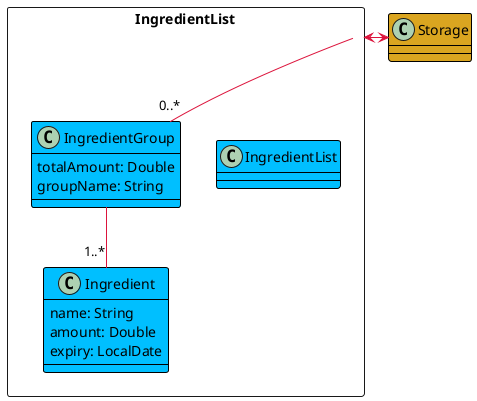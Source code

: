 @startuml

skinparam arrowColor #Crimson
skinparam class {
    BorderThickness 1
    BorderColor #Black
}


Package "IngredientList"<<RECTANGLE>>{
    class IngredientList #DeepSkyBlue
    class IngredientGroup #DeepSkyBlue
    class Ingredient #DeepSkyBlue
 }

class Storage #GoldenRod

IngredientList -- "0..*" IngredientGroup
IngredientGroup : totalAmount: Double
IngredientGroup : groupName: String

IngredientGroup -- "1..*" Ingredient
Ingredient : name: String
Ingredient : amount: Double
Ingredient : expiry: LocalDate

IngredientList -r--> Storage
Storage -l..>IngredientList

@enduml